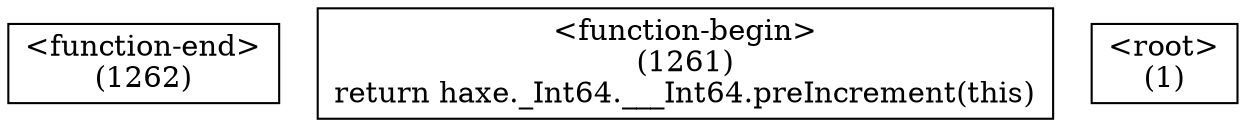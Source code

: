digraph graphname {
n1262 [shape=box,label="<function-end>
(1262)"];
n1261 [shape=box,label="<function-begin>
(1261)\nreturn haxe._Int64.___Int64.preIncrement(this)"];
n1 [shape=box,label="<root>
(1)"];
}
